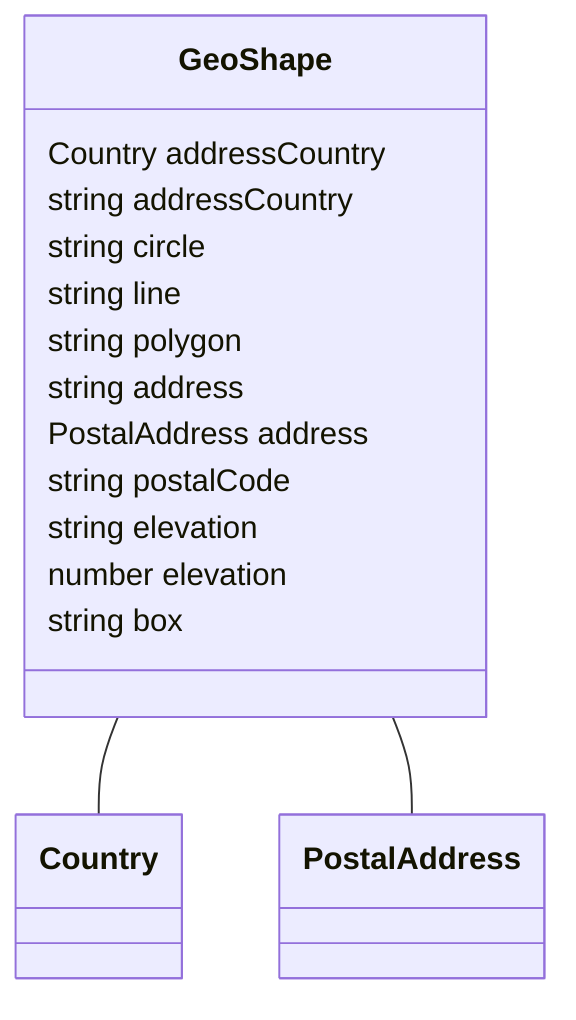 classDiagram
  GeoShape -- Country
  GeoShape -- PostalAddress


class GeoShape {

  Country addressCountry
  string addressCountry
  string circle
  string line
  string polygon
  string address
  PostalAddress address
  string postalCode
  string elevation
  number elevation
  string box

 }